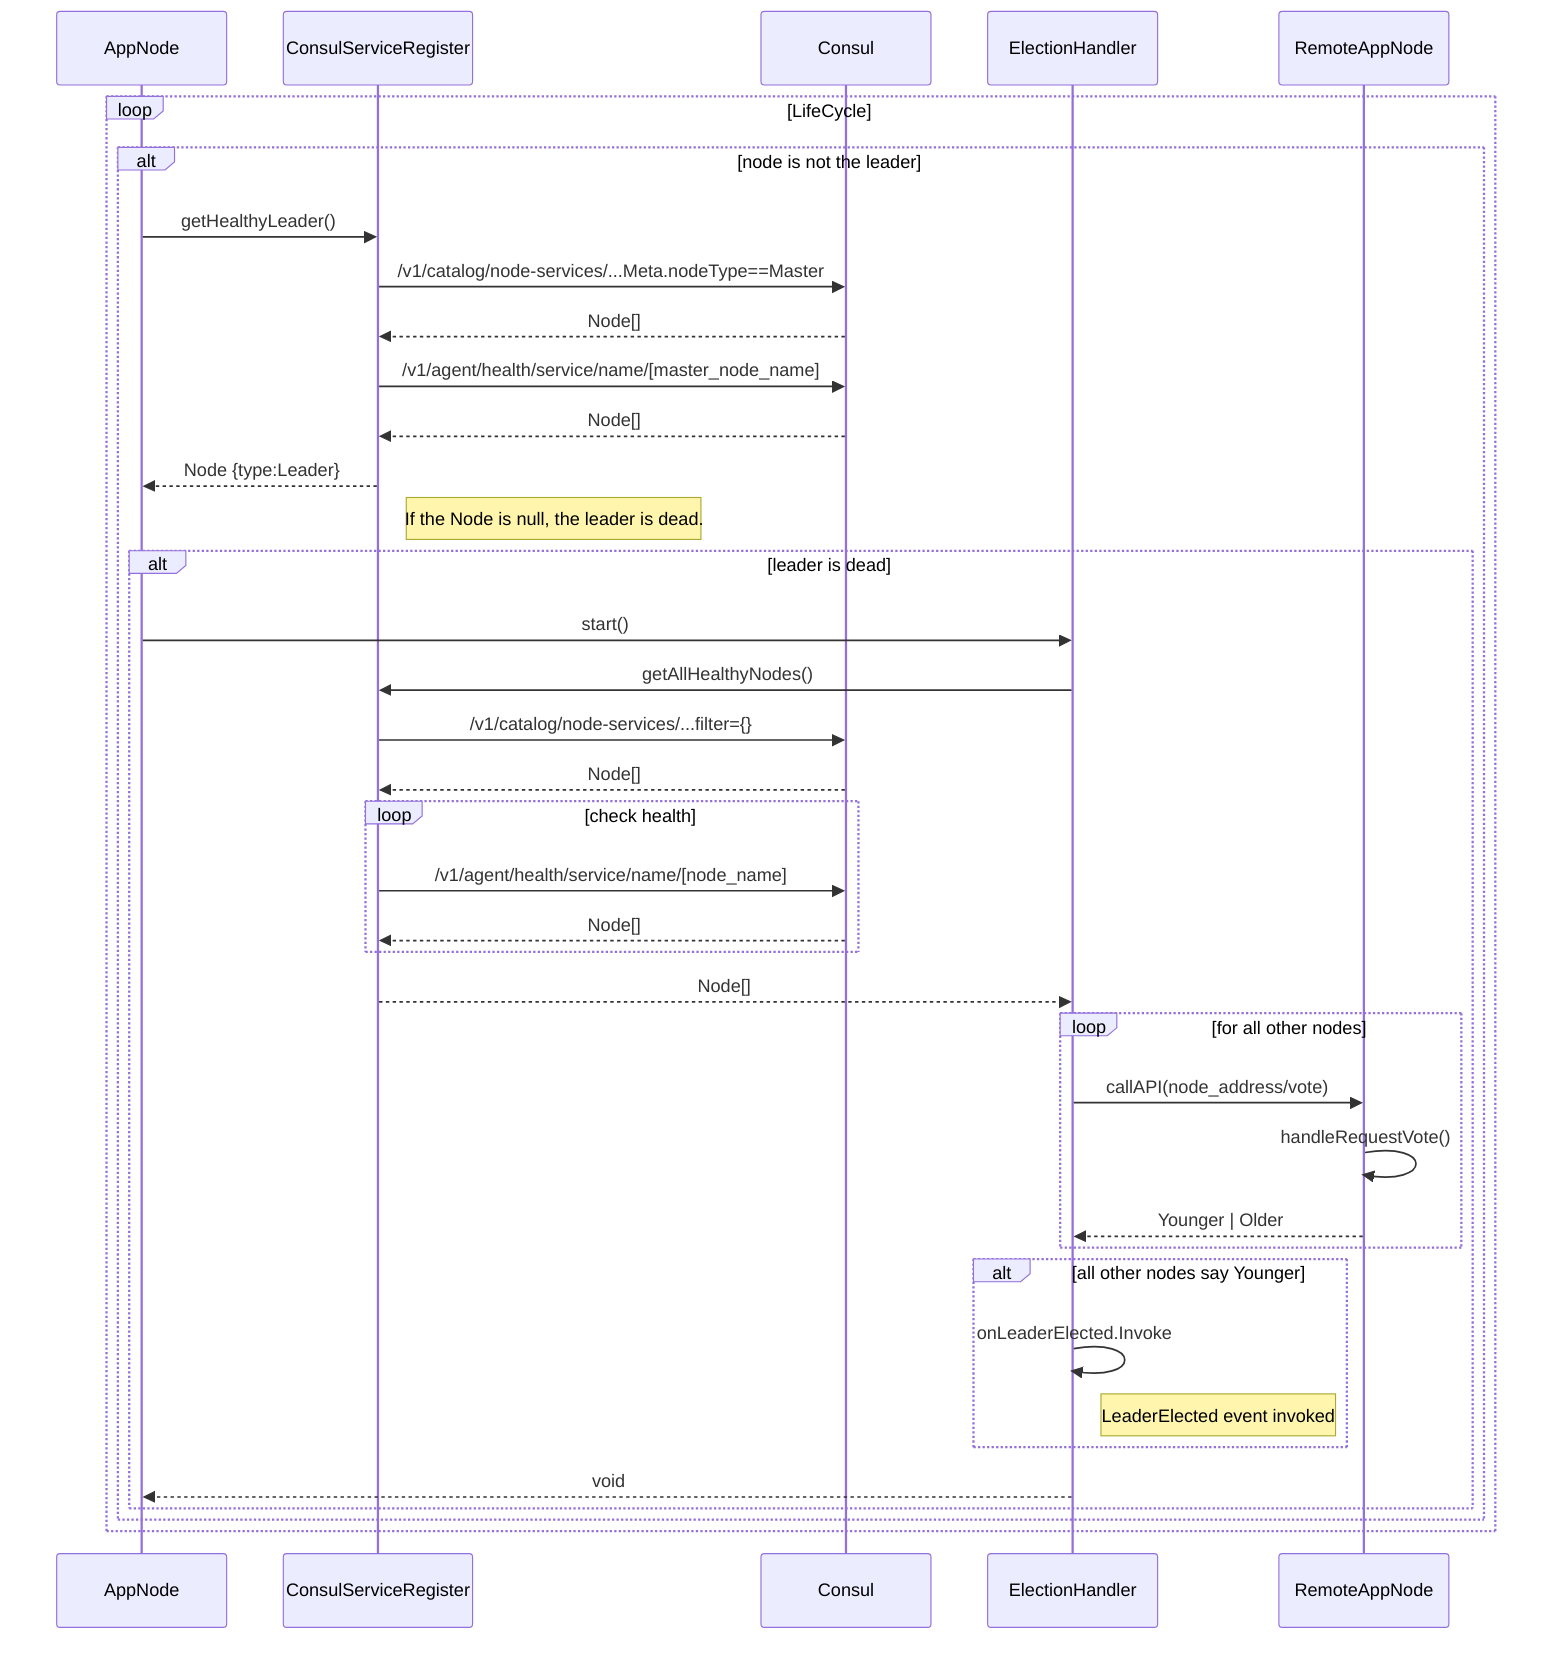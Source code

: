sequenceDiagram 

loop LifeCycle
    alt node is not the leader
        # Get healthy leader
        AppNode ->> ConsulServiceRegister : getHealthyLeader()
        ConsulServiceRegister ->> Consul : /v1/catalog/node-services/...Meta.nodeType==Master
        Consul -->> ConsulServiceRegister : Node[]
        ConsulServiceRegister ->> Consul : /v1/agent/health/service/name/[master_node_name]
        Consul -->> ConsulServiceRegister : Node[]
        ConsulServiceRegister -->> AppNode : Node {type:Leader}

        # The leader is dead
        Note right of ConsulServiceRegister : If the Node is null, the leader is dead.
        alt leader is dead
            AppNode ->> ElectionHandler : start()
            ElectionHandler ->> ConsulServiceRegister : getAllHealthyNodes()
            ConsulServiceRegister ->> Consul : /v1/catalog/node-services/...filter={}
            Consul -->> ConsulServiceRegister : Node[]
            loop check health
                ConsulServiceRegister ->> Consul : /v1/agent/health/service/name/[node_name]
                Consul -->> ConsulServiceRegister : Node[]
            end
            ConsulServiceRegister -->> ElectionHandler : Node[]
            loop for all other nodes
                ElectionHandler ->> RemoteAppNode : callAPI(node_address/vote)
                RemoteAppNode ->> RemoteAppNode : handleRequestVote()
                RemoteAppNode -->> ElectionHandler : Younger | Older
            end
            alt all other nodes say Younger
                ElectionHandler ->> ElectionHandler : onLeaderElected.Invoke
                Note right of ElectionHandler : LeaderElected event invoked
            end
            ElectionHandler -->> AppNode : void
        end
    end
end